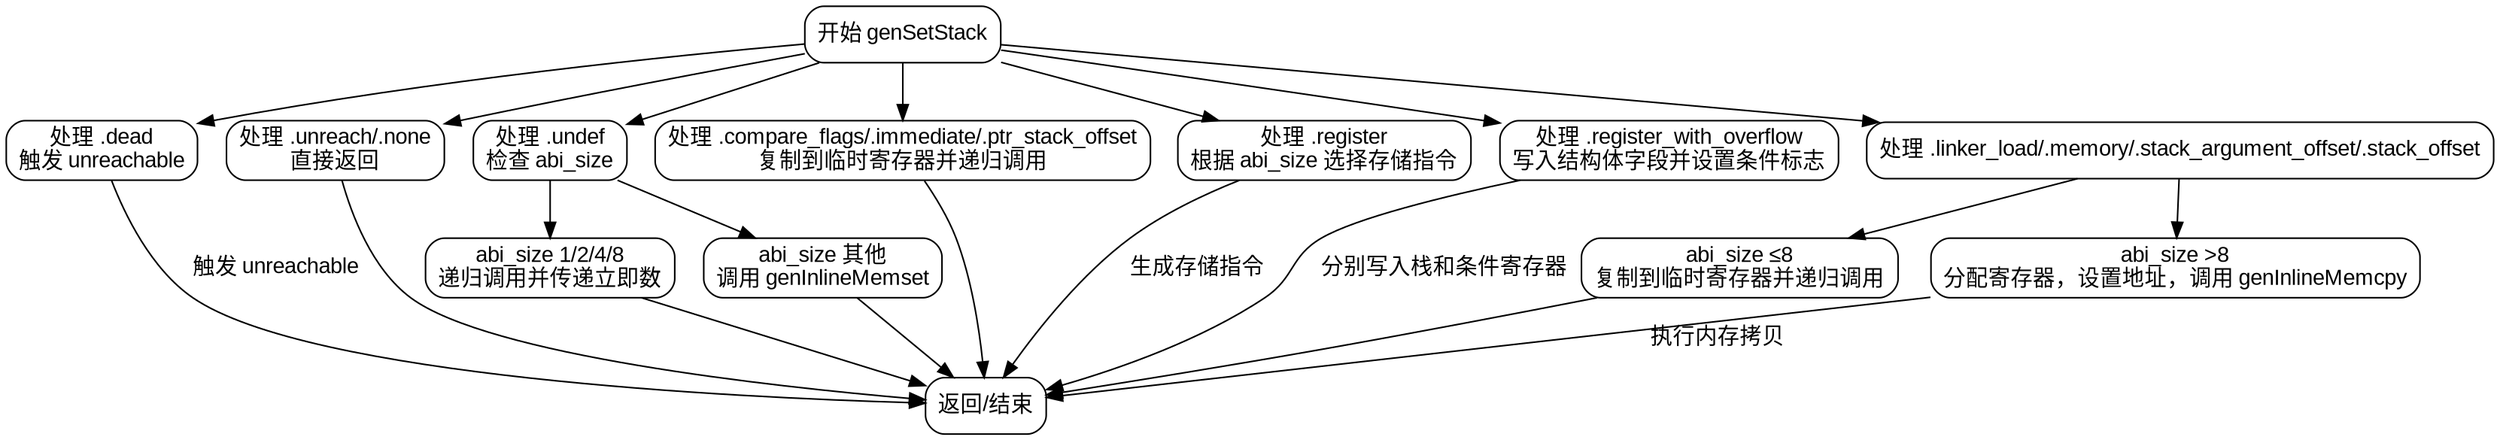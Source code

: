 
digraph flowchart {
    node [shape=rectangle, style="rounded", fontname="Arial"];
    edge [fontname="Arial"];

    start [label="开始 genSetStack"];
    end [label="返回/结束"];
    dead_case [label="处理 .dead\n触发 unreachable"];
    unreach_none_case [label="处理 .unreach/.none\n直接返回"];
    undef_case [label="处理 .undef\n检查 abi_size"];
    undef_small [label="abi_size 1/2/4/8\n递归调用并传递立即数"];
    undef_large [label="abi_size 其他\n调用 genInlineMemset"];
    compare_flags_imm_ptr [label="处理 .compare_flags/.immediate/.ptr_stack_offset\n复制到临时寄存器并递归调用"];
    register_case [label="处理 .register\n根据 abi_size 选择存储指令"];
    reg_overflow [label="处理 .register_with_overflow\n写入结构体字段并设置条件标志"];
    linker_mem_stack [label="处理 .linker_load/.memory/.stack_argument_offset/.stack_offset"];
    abi_small [label="abi_size ≤8\n复制到临时寄存器并递归调用"];
    abi_large [label="abi_size >8\n分配寄存器，设置地址，调用 genInlineMemcpy"];

    start -> {dead_case unreach_none_case undef_case compare_flags_imm_ptr register_case reg_overflow linker_mem_stack};
    
    dead_case -> end [label="触发 unreachable"];
    unreach_none_case -> end;
    
    undef_case -> {undef_small undef_large};
    undef_small -> end;
    undef_large -> end;
    
    compare_flags_imm_ptr -> end;
    
    register_case -> end [label="生成存储指令"];
    
    reg_overflow -> end [label="分别写入栈和条件寄存器"];
    
    linker_mem_stack -> {abi_small abi_large};
    abi_small -> end;
    abi_large -> end [label="执行内存拷贝"];
    
    // 隐藏相同层级节点的交叉连接
    {rank=same; dead_case unreach_none_case undef_case compare_flags_imm_ptr register_case reg_overflow linker_mem_stack}
    {rank=same; undef_small undef_large abi_small abi_large}
}

